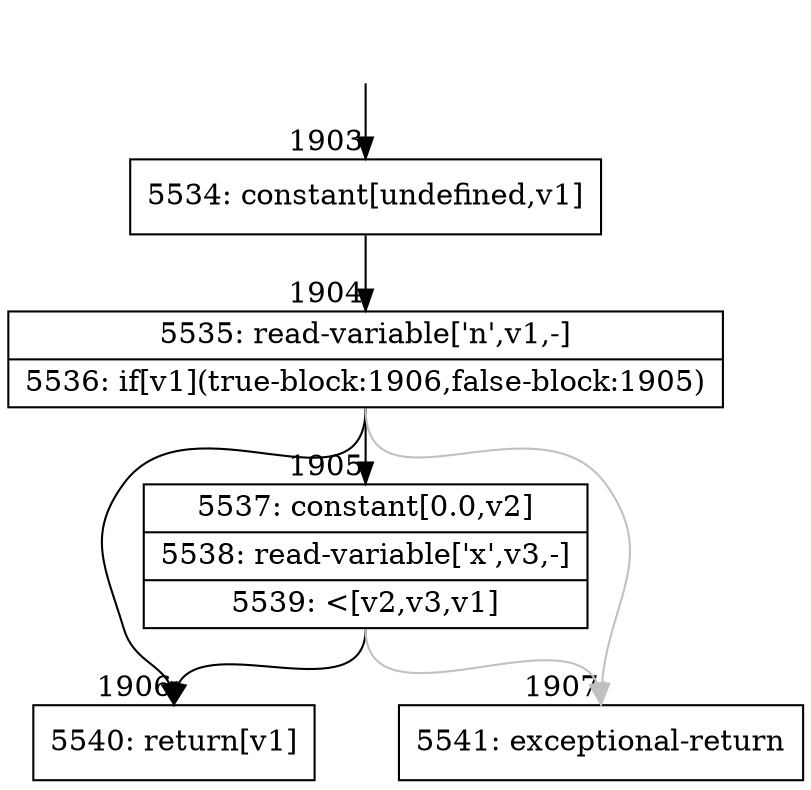 digraph {
rankdir="TD"
BB_entry164[shape=none,label=""];
BB_entry164 -> BB1903 [tailport=s, headport=n, headlabel="    1903"]
BB1903 [shape=record label="{5534: constant[undefined,v1]}" ] 
BB1903 -> BB1904 [tailport=s, headport=n, headlabel="      1904"]
BB1904 [shape=record label="{5535: read-variable['n',v1,-]|5536: if[v1](true-block:1906,false-block:1905)}" ] 
BB1904 -> BB1906 [tailport=s, headport=n, headlabel="      1906"]
BB1904 -> BB1905 [tailport=s, headport=n, headlabel="      1905"]
BB1904 -> BB1907 [tailport=s, headport=n, color=gray, headlabel="      1907"]
BB1905 [shape=record label="{5537: constant[0.0,v2]|5538: read-variable['x',v3,-]|5539: \<[v2,v3,v1]}" ] 
BB1905 -> BB1906 [tailport=s, headport=n]
BB1905 -> BB1907 [tailport=s, headport=n, color=gray]
BB1906 [shape=record label="{5540: return[v1]}" ] 
BB1907 [shape=record label="{5541: exceptional-return}" ] 
}
